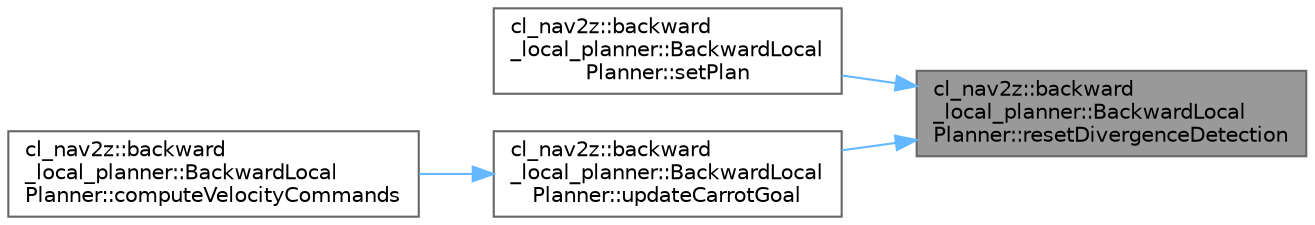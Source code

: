 digraph "cl_nav2z::backward_local_planner::BackwardLocalPlanner::resetDivergenceDetection"
{
 // LATEX_PDF_SIZE
  bgcolor="transparent";
  edge [fontname=Helvetica,fontsize=10,labelfontname=Helvetica,labelfontsize=10];
  node [fontname=Helvetica,fontsize=10,shape=box,height=0.2,width=0.4];
  rankdir="RL";
  Node1 [label="cl_nav2z::backward\l_local_planner::BackwardLocal\lPlanner::resetDivergenceDetection",height=0.2,width=0.4,color="gray40", fillcolor="grey60", style="filled", fontcolor="black",tooltip=" "];
  Node1 -> Node2 [dir="back",color="steelblue1",style="solid"];
  Node2 [label="cl_nav2z::backward\l_local_planner::BackwardLocal\lPlanner::setPlan",height=0.2,width=0.4,color="grey40", fillcolor="white", style="filled",URL="$classcl__nav2z_1_1backward__local__planner_1_1BackwardLocalPlanner.html#a8b1fd356d7eac7a5b146a1868facf00d",tooltip="nav2_core setPlan - Sets the global plan"];
  Node1 -> Node3 [dir="back",color="steelblue1",style="solid"];
  Node3 [label="cl_nav2z::backward\l_local_planner::BackwardLocal\lPlanner::updateCarrotGoal",height=0.2,width=0.4,color="grey40", fillcolor="white", style="filled",URL="$classcl__nav2z_1_1backward__local__planner_1_1BackwardLocalPlanner.html#a041b542c60c5820c36b6d4e07aca7691",tooltip=" "];
  Node3 -> Node4 [dir="back",color="steelblue1",style="solid"];
  Node4 [label="cl_nav2z::backward\l_local_planner::BackwardLocal\lPlanner::computeVelocityCommands",height=0.2,width=0.4,color="grey40", fillcolor="white", style="filled",URL="$classcl__nav2z_1_1backward__local__planner_1_1BackwardLocalPlanner.html#a32ec394e239dc3e8ef8c862b908c9a00",tooltip="nav2_core computeVelocityCommands - calculates the best command given the current pose and velocity"];
}
